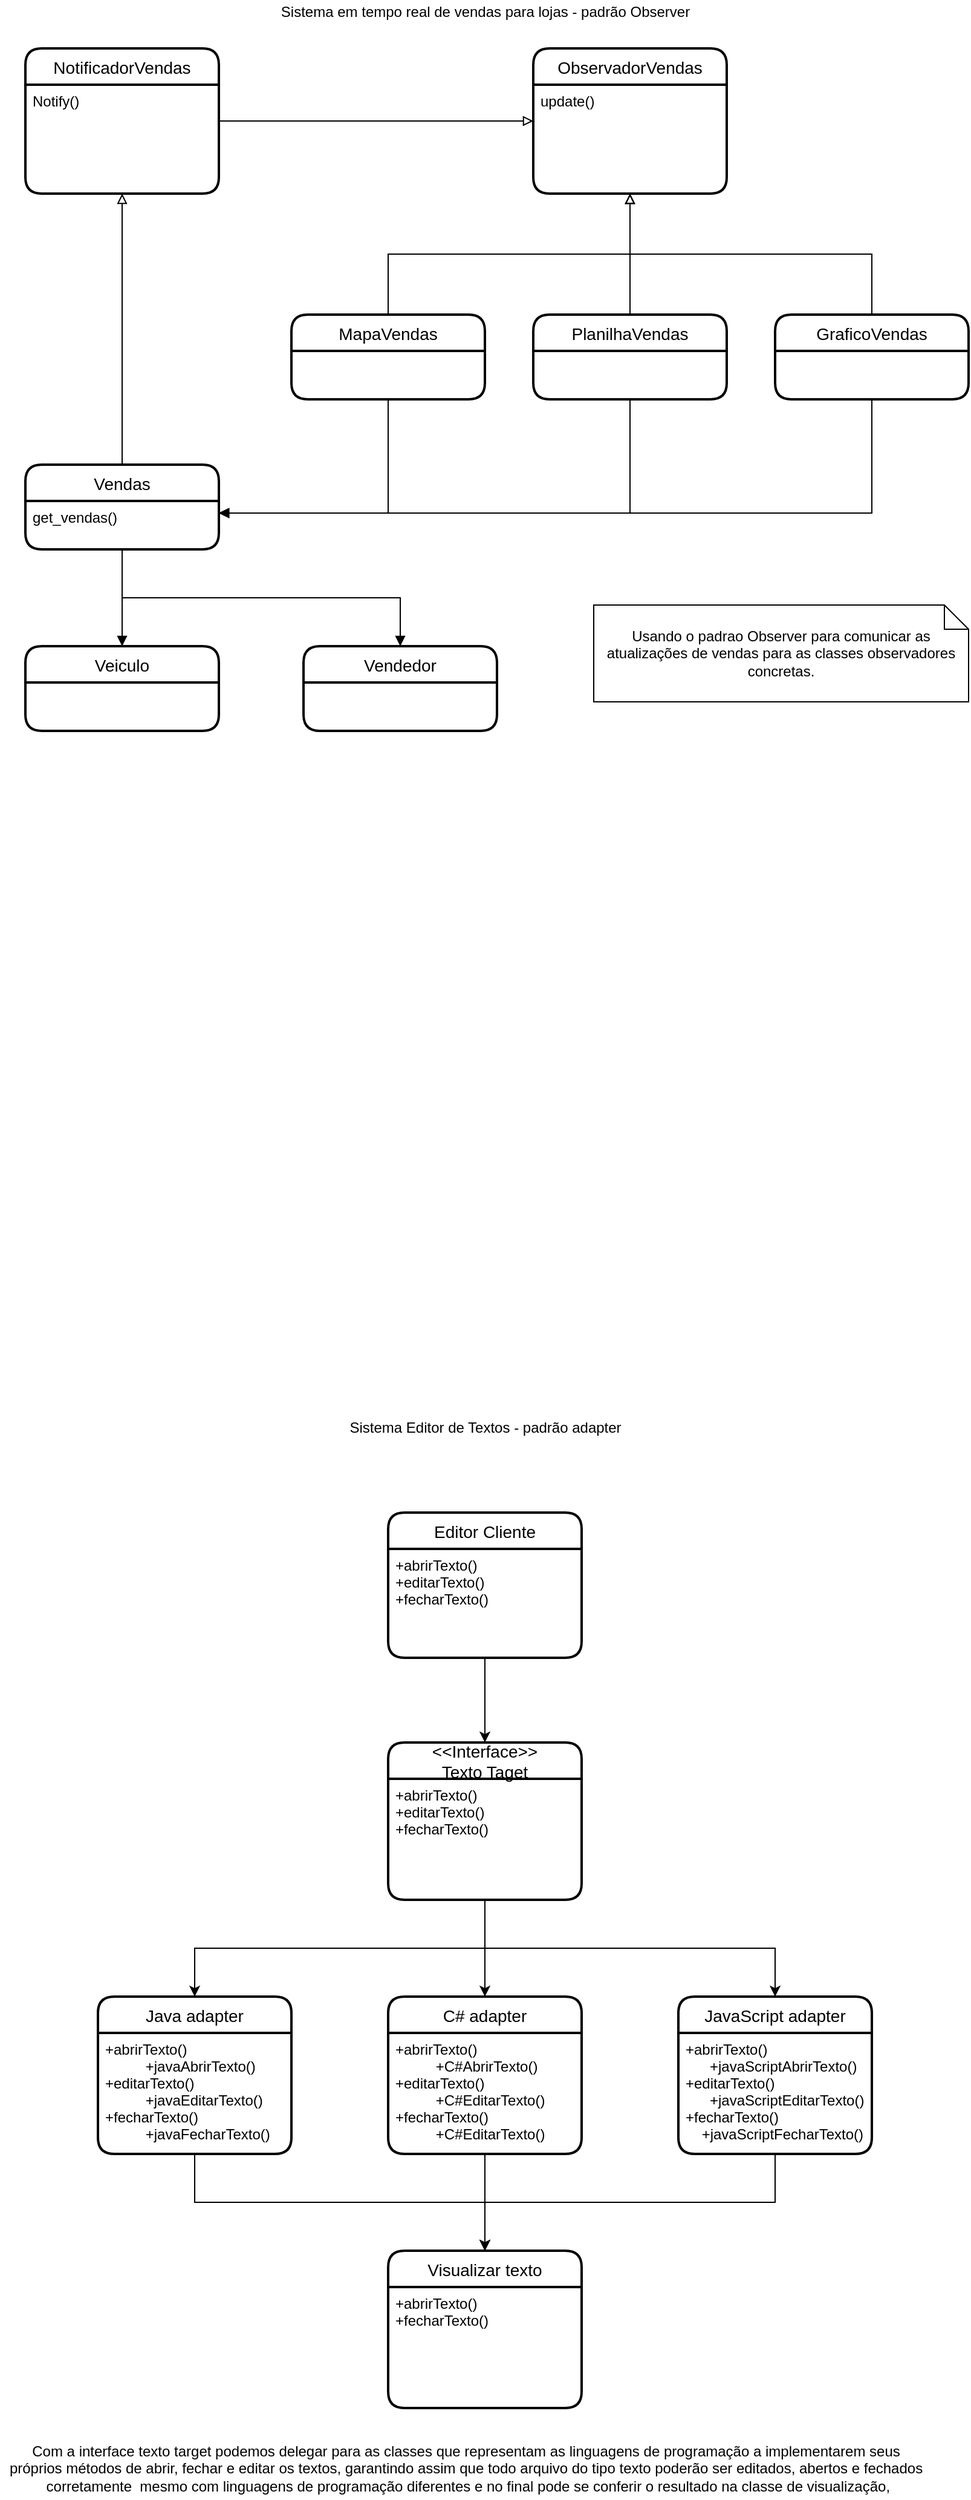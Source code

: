 <mxfile version="14.5.0" type="github">
  <diagram id="IGX6_VvE0Hk0f3OhreeT" name="Page-1">
    <mxGraphModel dx="462" dy="761" grid="1" gridSize="10" guides="1" tooltips="1" connect="1" arrows="1" fold="1" page="1" pageScale="1" pageWidth="1169" pageHeight="827" math="0" shadow="0">
      <root>
        <mxCell id="0" />
        <mxCell id="1" parent="0" />
        <mxCell id="susBTJP7pNWJsK42ECex-33" value="Sistema em tempo real de vendas para lojas - padrão Observer" style="text;html=1;align=center;verticalAlign=middle;resizable=0;points=[];autosize=1;" parent="1" vertex="1">
          <mxGeometry x="255" y="30" width="350" height="20" as="geometry" />
        </mxCell>
        <mxCell id="susBTJP7pNWJsK42ECex-35" value="Sistema Editor de Textos - padrão adapter" style="text;html=1;align=center;verticalAlign=middle;resizable=0;points=[];autosize=1;" parent="1" vertex="1">
          <mxGeometry x="310" y="1200" width="240" height="20" as="geometry" />
        </mxCell>
        <mxCell id="susBTJP7pNWJsK42ECex-41" value="" style="edgeStyle=orthogonalEdgeStyle;rounded=0;orthogonalLoop=1;jettySize=auto;html=1;" parent="1" source="susBTJP7pNWJsK42ECex-36" target="susBTJP7pNWJsK42ECex-39" edge="1">
          <mxGeometry relative="1" as="geometry" />
        </mxCell>
        <mxCell id="susBTJP7pNWJsK42ECex-36" value="Editor Cliente" style="swimlane;childLayout=stackLayout;horizontal=1;startSize=30;horizontalStack=0;rounded=1;fontSize=14;fontStyle=0;strokeWidth=2;resizeParent=0;resizeLast=1;shadow=0;dashed=0;align=center;" parent="1" vertex="1">
          <mxGeometry x="350" y="1280" width="160" height="120" as="geometry" />
        </mxCell>
        <mxCell id="susBTJP7pNWJsK42ECex-37" value="+abrirTexto()&#xa;+editarTexto()&#xa;+fecharTexto()" style="align=left;strokeColor=none;fillColor=none;spacingLeft=4;fontSize=12;verticalAlign=top;resizable=0;rotatable=0;part=1;" parent="susBTJP7pNWJsK42ECex-36" vertex="1">
          <mxGeometry y="30" width="160" height="90" as="geometry" />
        </mxCell>
        <mxCell id="susBTJP7pNWJsK42ECex-44" value="" style="edgeStyle=orthogonalEdgeStyle;rounded=0;orthogonalLoop=1;jettySize=auto;html=1;" parent="1" source="susBTJP7pNWJsK42ECex-39" target="susBTJP7pNWJsK42ECex-42" edge="1">
          <mxGeometry relative="1" as="geometry" />
        </mxCell>
        <mxCell id="susBTJP7pNWJsK42ECex-39" value="&lt;&lt;Interface&gt;&gt;&#xa;Texto Taget" style="swimlane;childLayout=stackLayout;horizontal=1;startSize=30;horizontalStack=0;rounded=1;fontSize=14;fontStyle=0;strokeWidth=2;resizeParent=0;resizeLast=1;shadow=0;dashed=0;align=center;" parent="1" vertex="1">
          <mxGeometry x="350" y="1470" width="160" height="130" as="geometry" />
        </mxCell>
        <mxCell id="susBTJP7pNWJsK42ECex-40" value="+abrirTexto()&#xa;+editarTexto()&#xa;+fecharTexto()" style="align=left;strokeColor=none;fillColor=none;spacingLeft=4;fontSize=12;verticalAlign=top;resizable=0;rotatable=0;part=1;" parent="susBTJP7pNWJsK42ECex-39" vertex="1">
          <mxGeometry y="30" width="160" height="100" as="geometry" />
        </mxCell>
        <mxCell id="susBTJP7pNWJsK42ECex-47" value="" style="edgeStyle=orthogonalEdgeStyle;rounded=0;orthogonalLoop=1;jettySize=auto;html=1;exitX=0.5;exitY=1;exitDx=0;exitDy=0;" parent="1" source="susBTJP7pNWJsK42ECex-40" target="susBTJP7pNWJsK42ECex-45" edge="1">
          <mxGeometry relative="1" as="geometry" />
        </mxCell>
        <mxCell id="susBTJP7pNWJsK42ECex-50" value="" style="edgeStyle=orthogonalEdgeStyle;rounded=0;orthogonalLoop=1;jettySize=auto;html=1;exitX=0.5;exitY=1;exitDx=0;exitDy=0;" parent="1" source="susBTJP7pNWJsK42ECex-40" target="susBTJP7pNWJsK42ECex-48" edge="1">
          <mxGeometry relative="1" as="geometry" />
        </mxCell>
        <mxCell id="susBTJP7pNWJsK42ECex-54" value="" style="edgeStyle=orthogonalEdgeStyle;rounded=0;orthogonalLoop=1;jettySize=auto;html=1;" parent="1" source="susBTJP7pNWJsK42ECex-42" target="susBTJP7pNWJsK42ECex-52" edge="1">
          <mxGeometry relative="1" as="geometry" />
        </mxCell>
        <mxCell id="susBTJP7pNWJsK42ECex-42" value="C# adapter" style="swimlane;childLayout=stackLayout;horizontal=1;startSize=30;horizontalStack=0;rounded=1;fontSize=14;fontStyle=0;strokeWidth=2;resizeParent=0;resizeLast=1;shadow=0;dashed=0;align=center;" parent="1" vertex="1">
          <mxGeometry x="350" y="1680" width="160" height="130" as="geometry" />
        </mxCell>
        <mxCell id="susBTJP7pNWJsK42ECex-43" value="+abrirTexto()&#xa;          +C#AbrirTexto()&#xa;+editarTexto()&#xa;          +C#EditarTexto()&#xa;+fecharTexto()&#xa;          +C#EditarTexto()" style="align=left;strokeColor=none;fillColor=none;spacingLeft=4;fontSize=12;verticalAlign=top;resizable=0;rotatable=0;part=1;" parent="susBTJP7pNWJsK42ECex-42" vertex="1">
          <mxGeometry y="30" width="160" height="100" as="geometry" />
        </mxCell>
        <mxCell id="susBTJP7pNWJsK42ECex-45" value="Java adapter" style="swimlane;childLayout=stackLayout;horizontal=1;startSize=30;horizontalStack=0;rounded=1;fontSize=14;fontStyle=0;strokeWidth=2;resizeParent=0;resizeLast=1;shadow=0;dashed=0;align=center;" parent="1" vertex="1">
          <mxGeometry x="110" y="1680" width="160" height="130" as="geometry" />
        </mxCell>
        <mxCell id="susBTJP7pNWJsK42ECex-46" value="+abrirTexto()&#xa;          +javaAbrirTexto()&#xa;+editarTexto()&#xa;          +javaEditarTexto()&#xa;+fecharTexto()&#xa;          +javaFecharTexto()" style="align=left;strokeColor=none;fillColor=none;spacingLeft=4;fontSize=12;verticalAlign=top;resizable=0;rotatable=0;part=1;" parent="susBTJP7pNWJsK42ECex-45" vertex="1">
          <mxGeometry y="30" width="160" height="100" as="geometry" />
        </mxCell>
        <mxCell id="susBTJP7pNWJsK42ECex-48" value="JavaScript adapter" style="swimlane;childLayout=stackLayout;horizontal=1;startSize=30;horizontalStack=0;rounded=1;fontSize=14;fontStyle=0;strokeWidth=2;resizeParent=0;resizeLast=1;shadow=0;dashed=0;align=center;" parent="1" vertex="1">
          <mxGeometry x="590" y="1680" width="160" height="130" as="geometry" />
        </mxCell>
        <mxCell id="susBTJP7pNWJsK42ECex-49" value="+abrirTexto()&#xa;      +javaScriptAbrirTexto()&#xa;+editarTexto()&#xa;      +javaScriptEditarTexto()&#xa;+fecharTexto()&#xa;    +javaScriptFecharTexto()" style="align=left;strokeColor=none;fillColor=none;spacingLeft=4;fontSize=12;verticalAlign=top;resizable=0;rotatable=0;part=1;" parent="susBTJP7pNWJsK42ECex-48" vertex="1">
          <mxGeometry y="30" width="160" height="100" as="geometry" />
        </mxCell>
        <mxCell id="susBTJP7pNWJsK42ECex-52" value="Visualizar texto" style="swimlane;childLayout=stackLayout;horizontal=1;startSize=30;horizontalStack=0;rounded=1;fontSize=14;fontStyle=0;strokeWidth=2;resizeParent=0;resizeLast=1;shadow=0;dashed=0;align=center;" parent="1" vertex="1">
          <mxGeometry x="350" y="1890" width="160" height="130" as="geometry" />
        </mxCell>
        <mxCell id="susBTJP7pNWJsK42ECex-53" value="+abrirTexto()  &#xa;+fecharTexto()&#xa;          " style="align=left;strokeColor=none;fillColor=none;spacingLeft=4;fontSize=12;verticalAlign=top;resizable=0;rotatable=0;part=1;" parent="susBTJP7pNWJsK42ECex-52" vertex="1">
          <mxGeometry y="30" width="160" height="100" as="geometry" />
        </mxCell>
        <mxCell id="susBTJP7pNWJsK42ECex-55" style="edgeStyle=orthogonalEdgeStyle;rounded=0;orthogonalLoop=1;jettySize=auto;html=1;exitX=0.5;exitY=1;exitDx=0;exitDy=0;" parent="1" source="susBTJP7pNWJsK42ECex-46" target="susBTJP7pNWJsK42ECex-52" edge="1">
          <mxGeometry relative="1" as="geometry" />
        </mxCell>
        <mxCell id="susBTJP7pNWJsK42ECex-56" style="edgeStyle=orthogonalEdgeStyle;rounded=0;orthogonalLoop=1;jettySize=auto;html=1;exitX=0.5;exitY=1;exitDx=0;exitDy=0;" parent="1" source="susBTJP7pNWJsK42ECex-49" target="susBTJP7pNWJsK42ECex-52" edge="1">
          <mxGeometry relative="1" as="geometry" />
        </mxCell>
        <mxCell id="susBTJP7pNWJsK42ECex-57" value="Com a interface texto target podemos delegar para as classes que representam as linguagens de programação a implementarem seus&lt;br&gt;próprios métodos de abrir, fechar e editar os textos, garantindo assim que todo arquivo do tipo texto poderão ser editados, abertos e fechados&lt;br&gt;&amp;nbsp;corretamente&amp;nbsp; mesmo com linguagens de programação diferentes e no final pode se conferir o resultado na classe de visualização," style="text;html=1;align=center;verticalAlign=middle;resizable=0;points=[];autosize=1;" parent="1" vertex="1">
          <mxGeometry x="29" y="2045" width="770" height="50" as="geometry" />
        </mxCell>
        <mxCell id="HjWUR1ymtFftLUdZGZMY-6" value="" style="edgeStyle=orthogonalEdgeStyle;rounded=0;orthogonalLoop=1;jettySize=auto;html=1;startArrow=none;startFill=0;endArrow=block;endFill=0;" edge="1" parent="1" source="HjWUR1ymtFftLUdZGZMY-1" target="HjWUR1ymtFftLUdZGZMY-4">
          <mxGeometry relative="1" as="geometry" />
        </mxCell>
        <mxCell id="HjWUR1ymtFftLUdZGZMY-1" value="NotificadorVendas" style="swimlane;childLayout=stackLayout;horizontal=1;startSize=30;horizontalStack=0;rounded=1;fontSize=14;fontStyle=0;strokeWidth=2;resizeParent=0;resizeLast=1;shadow=0;dashed=0;align=center;" vertex="1" parent="1">
          <mxGeometry x="50" y="70" width="160" height="120" as="geometry" />
        </mxCell>
        <mxCell id="HjWUR1ymtFftLUdZGZMY-2" value="Notify()" style="align=left;strokeColor=none;fillColor=none;spacingLeft=4;fontSize=12;verticalAlign=top;resizable=0;rotatable=0;part=1;" vertex="1" parent="HjWUR1ymtFftLUdZGZMY-1">
          <mxGeometry y="30" width="160" height="90" as="geometry" />
        </mxCell>
        <mxCell id="HjWUR1ymtFftLUdZGZMY-4" value="ObservadorVendas" style="swimlane;childLayout=stackLayout;horizontal=1;startSize=30;horizontalStack=0;rounded=1;fontSize=14;fontStyle=0;strokeWidth=2;resizeParent=0;resizeLast=1;shadow=0;dashed=0;align=center;" vertex="1" parent="1">
          <mxGeometry x="470" y="70" width="160" height="120" as="geometry" />
        </mxCell>
        <mxCell id="HjWUR1ymtFftLUdZGZMY-5" value="update()" style="align=left;strokeColor=none;fillColor=none;spacingLeft=4;fontSize=12;verticalAlign=top;resizable=0;rotatable=0;part=1;" vertex="1" parent="HjWUR1ymtFftLUdZGZMY-4">
          <mxGeometry y="30" width="160" height="90" as="geometry" />
        </mxCell>
        <mxCell id="HjWUR1ymtFftLUdZGZMY-9" style="edgeStyle=orthogonalEdgeStyle;rounded=0;orthogonalLoop=1;jettySize=auto;html=1;exitX=0.5;exitY=0;exitDx=0;exitDy=0;startArrow=none;startFill=0;endArrow=block;endFill=0;" edge="1" parent="1" source="HjWUR1ymtFftLUdZGZMY-7" target="HjWUR1ymtFftLUdZGZMY-2">
          <mxGeometry relative="1" as="geometry" />
        </mxCell>
        <mxCell id="HjWUR1ymtFftLUdZGZMY-28" value="" style="edgeStyle=orthogonalEdgeStyle;rounded=0;orthogonalLoop=1;jettySize=auto;html=1;startArrow=none;startFill=0;endArrow=block;endFill=1;" edge="1" parent="1" source="HjWUR1ymtFftLUdZGZMY-7" target="HjWUR1ymtFftLUdZGZMY-26">
          <mxGeometry relative="1" as="geometry" />
        </mxCell>
        <mxCell id="HjWUR1ymtFftLUdZGZMY-7" value="Vendas" style="swimlane;childLayout=stackLayout;horizontal=1;startSize=30;horizontalStack=0;rounded=1;fontSize=14;fontStyle=0;strokeWidth=2;resizeParent=0;resizeLast=1;shadow=0;dashed=0;align=center;" vertex="1" parent="1">
          <mxGeometry x="50" y="414" width="160" height="70" as="geometry" />
        </mxCell>
        <mxCell id="HjWUR1ymtFftLUdZGZMY-8" value="get_vendas()" style="align=left;strokeColor=none;fillColor=none;spacingLeft=4;fontSize=12;verticalAlign=top;resizable=0;rotatable=0;part=1;" vertex="1" parent="HjWUR1ymtFftLUdZGZMY-7">
          <mxGeometry y="30" width="160" height="40" as="geometry" />
        </mxCell>
        <mxCell id="HjWUR1ymtFftLUdZGZMY-17" style="edgeStyle=orthogonalEdgeStyle;rounded=0;orthogonalLoop=1;jettySize=auto;html=1;exitX=0.5;exitY=0;exitDx=0;exitDy=0;entryX=0.5;entryY=1;entryDx=0;entryDy=0;startArrow=none;startFill=0;endArrow=block;endFill=0;" edge="1" parent="1" source="HjWUR1ymtFftLUdZGZMY-10" target="HjWUR1ymtFftLUdZGZMY-5">
          <mxGeometry relative="1" as="geometry" />
        </mxCell>
        <mxCell id="HjWUR1ymtFftLUdZGZMY-23" style="edgeStyle=orthogonalEdgeStyle;rounded=0;orthogonalLoop=1;jettySize=auto;html=1;exitX=0.5;exitY=1;exitDx=0;exitDy=0;entryX=1;entryY=0.25;entryDx=0;entryDy=0;startArrow=none;startFill=0;endArrow=block;endFill=1;" edge="1" parent="1" source="HjWUR1ymtFftLUdZGZMY-10" target="HjWUR1ymtFftLUdZGZMY-8">
          <mxGeometry relative="1" as="geometry" />
        </mxCell>
        <mxCell id="HjWUR1ymtFftLUdZGZMY-10" value="MapaVendas" style="swimlane;childLayout=stackLayout;horizontal=1;startSize=30;horizontalStack=0;rounded=1;fontSize=14;fontStyle=0;strokeWidth=2;resizeParent=0;resizeLast=1;shadow=0;dashed=0;align=center;" vertex="1" parent="1">
          <mxGeometry x="270" y="290" width="160" height="70" as="geometry" />
        </mxCell>
        <mxCell id="HjWUR1ymtFftLUdZGZMY-18" style="edgeStyle=orthogonalEdgeStyle;rounded=0;orthogonalLoop=1;jettySize=auto;html=1;exitX=0.5;exitY=0;exitDx=0;exitDy=0;entryX=0.5;entryY=1;entryDx=0;entryDy=0;startArrow=none;startFill=0;endArrow=block;endFill=0;" edge="1" parent="1" source="HjWUR1ymtFftLUdZGZMY-12" target="HjWUR1ymtFftLUdZGZMY-5">
          <mxGeometry relative="1" as="geometry" />
        </mxCell>
        <mxCell id="HjWUR1ymtFftLUdZGZMY-22" style="edgeStyle=orthogonalEdgeStyle;rounded=0;orthogonalLoop=1;jettySize=auto;html=1;exitX=0.5;exitY=1;exitDx=0;exitDy=0;entryX=1;entryY=0.25;entryDx=0;entryDy=0;startArrow=none;startFill=0;endArrow=block;endFill=1;" edge="1" parent="1" source="HjWUR1ymtFftLUdZGZMY-12" target="HjWUR1ymtFftLUdZGZMY-8">
          <mxGeometry relative="1" as="geometry" />
        </mxCell>
        <mxCell id="HjWUR1ymtFftLUdZGZMY-12" value="PlanilhaVendas" style="swimlane;childLayout=stackLayout;horizontal=1;startSize=30;horizontalStack=0;rounded=1;fontSize=14;fontStyle=0;strokeWidth=2;resizeParent=0;resizeLast=1;shadow=0;dashed=0;align=center;" vertex="1" parent="1">
          <mxGeometry x="470" y="290" width="160" height="70" as="geometry" />
        </mxCell>
        <mxCell id="HjWUR1ymtFftLUdZGZMY-19" style="edgeStyle=orthogonalEdgeStyle;rounded=0;orthogonalLoop=1;jettySize=auto;html=1;exitX=0.5;exitY=0;exitDx=0;exitDy=0;entryX=0.5;entryY=1;entryDx=0;entryDy=0;startArrow=none;startFill=0;endArrow=block;endFill=0;" edge="1" parent="1" source="HjWUR1ymtFftLUdZGZMY-14" target="HjWUR1ymtFftLUdZGZMY-5">
          <mxGeometry relative="1" as="geometry" />
        </mxCell>
        <mxCell id="HjWUR1ymtFftLUdZGZMY-25" style="edgeStyle=orthogonalEdgeStyle;rounded=0;orthogonalLoop=1;jettySize=auto;html=1;exitX=0.5;exitY=1;exitDx=0;exitDy=0;entryX=1;entryY=0.25;entryDx=0;entryDy=0;startArrow=none;startFill=0;endArrow=block;endFill=1;" edge="1" parent="1" source="HjWUR1ymtFftLUdZGZMY-14" target="HjWUR1ymtFftLUdZGZMY-8">
          <mxGeometry relative="1" as="geometry" />
        </mxCell>
        <mxCell id="HjWUR1ymtFftLUdZGZMY-14" value="GraficoVendas" style="swimlane;childLayout=stackLayout;horizontal=1;startSize=30;horizontalStack=0;rounded=1;fontSize=14;fontStyle=0;strokeWidth=2;resizeParent=0;resizeLast=1;shadow=0;dashed=0;align=center;" vertex="1" parent="1">
          <mxGeometry x="670" y="290" width="160" height="70" as="geometry" />
        </mxCell>
        <mxCell id="HjWUR1ymtFftLUdZGZMY-26" value="Veiculo" style="swimlane;childLayout=stackLayout;horizontal=1;startSize=30;horizontalStack=0;rounded=1;fontSize=14;fontStyle=0;strokeWidth=2;resizeParent=0;resizeLast=1;shadow=0;dashed=0;align=center;" vertex="1" parent="1">
          <mxGeometry x="50" y="564" width="160" height="70" as="geometry" />
        </mxCell>
        <mxCell id="HjWUR1ymtFftLUdZGZMY-29" value="Vendedor" style="swimlane;childLayout=stackLayout;horizontal=1;startSize=30;horizontalStack=0;rounded=1;fontSize=14;fontStyle=0;strokeWidth=2;resizeParent=0;resizeLast=1;shadow=0;dashed=0;align=center;" vertex="1" parent="1">
          <mxGeometry x="280" y="564" width="160" height="70" as="geometry" />
        </mxCell>
        <mxCell id="HjWUR1ymtFftLUdZGZMY-30" style="edgeStyle=orthogonalEdgeStyle;rounded=0;orthogonalLoop=1;jettySize=auto;html=1;exitX=0.5;exitY=1;exitDx=0;exitDy=0;startArrow=none;startFill=0;endArrow=block;endFill=1;" edge="1" parent="1" source="HjWUR1ymtFftLUdZGZMY-8" target="HjWUR1ymtFftLUdZGZMY-29">
          <mxGeometry relative="1" as="geometry" />
        </mxCell>
        <mxCell id="HjWUR1ymtFftLUdZGZMY-31" value="Usando o padrao Observer para comunicar as atualizações de vendas para as classes observadores concretas." style="shape=note;size=20;whiteSpace=wrap;html=1;" vertex="1" parent="1">
          <mxGeometry x="520" y="530" width="310" height="80" as="geometry" />
        </mxCell>
      </root>
    </mxGraphModel>
  </diagram>
</mxfile>
